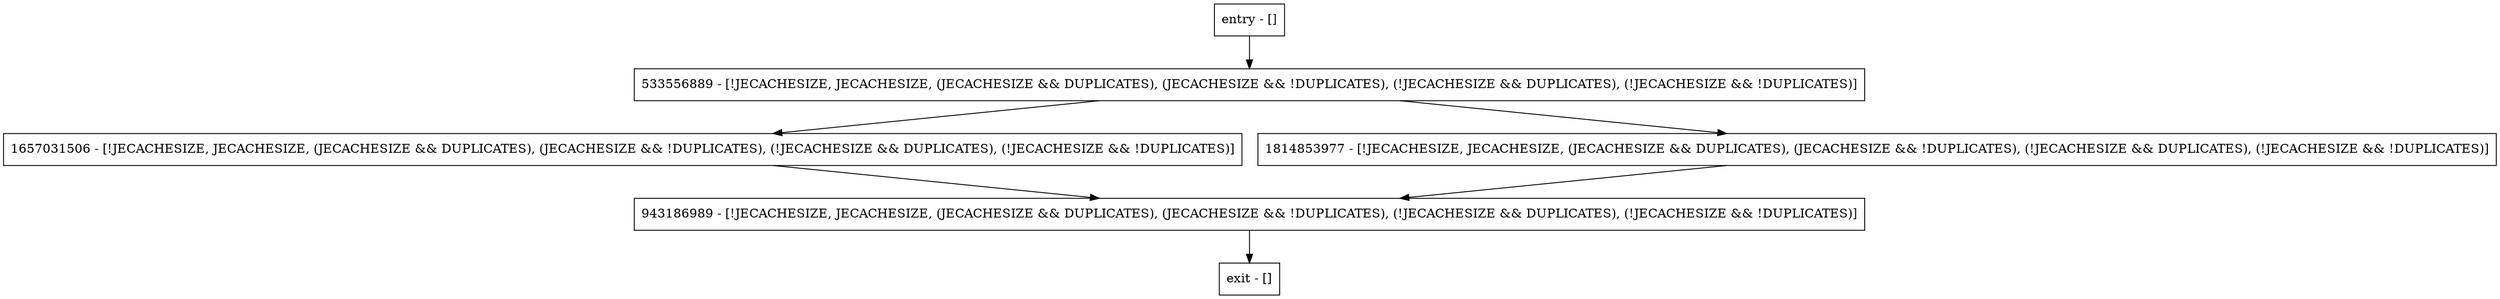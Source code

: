 digraph getRepContext {
node [shape=record];
943186989 [label="943186989 - [!JECACHESIZE, JECACHESIZE, (JECACHESIZE && DUPLICATES), (JECACHESIZE && !DUPLICATES), (!JECACHESIZE && DUPLICATES), (!JECACHESIZE && !DUPLICATES)]"];
entry [label="entry - []"];
exit [label="exit - []"];
533556889 [label="533556889 - [!JECACHESIZE, JECACHESIZE, (JECACHESIZE && DUPLICATES), (JECACHESIZE && !DUPLICATES), (!JECACHESIZE && DUPLICATES), (!JECACHESIZE && !DUPLICATES)]"];
1657031506 [label="1657031506 - [!JECACHESIZE, JECACHESIZE, (JECACHESIZE && DUPLICATES), (JECACHESIZE && !DUPLICATES), (!JECACHESIZE && DUPLICATES), (!JECACHESIZE && !DUPLICATES)]"];
1814853977 [label="1814853977 - [!JECACHESIZE, JECACHESIZE, (JECACHESIZE && DUPLICATES), (JECACHESIZE && !DUPLICATES), (!JECACHESIZE && DUPLICATES), (!JECACHESIZE && !DUPLICATES)]"];
entry;
exit;
943186989 -> exit;
entry -> 533556889;
533556889 -> 1657031506;
533556889 -> 1814853977;
1657031506 -> 943186989;
1814853977 -> 943186989;
}
